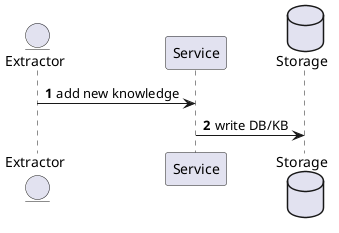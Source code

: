 @startuml

entity Extractor
participant Service
database Storage

autonumber

Extractor -> Service: add new knowledge
Service -> Storage: write DB/KB

@enduml